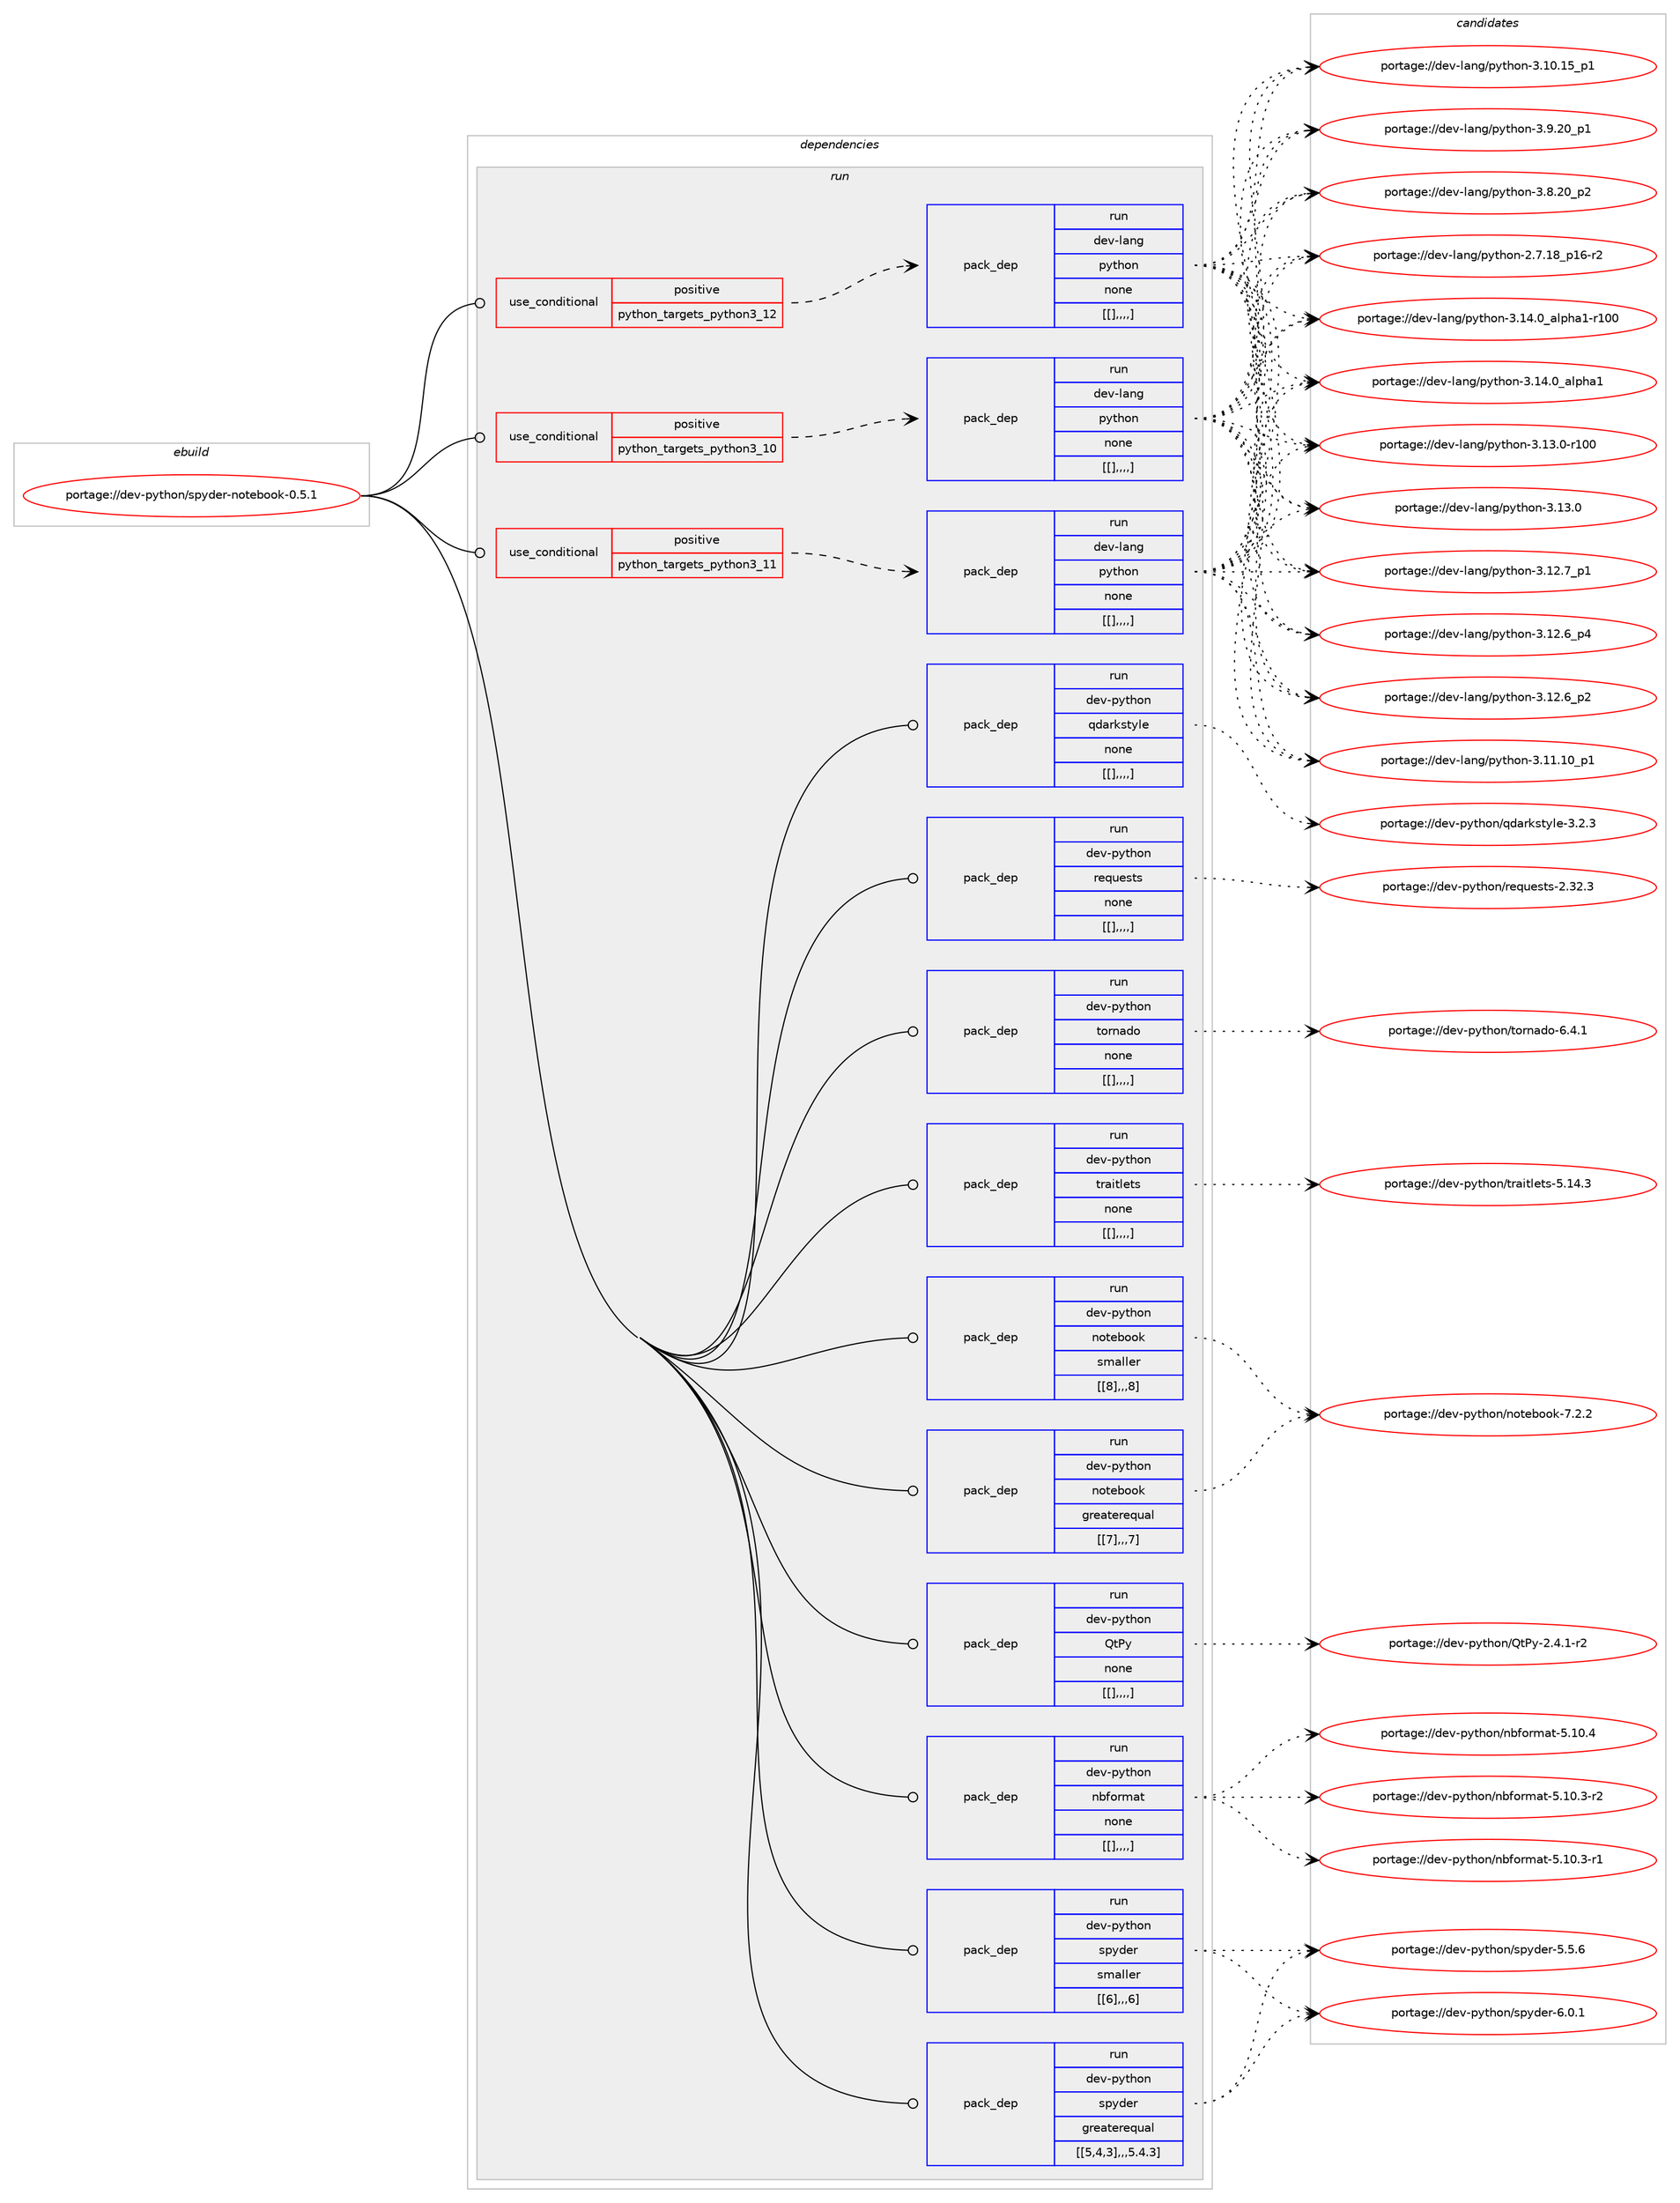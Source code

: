 digraph prolog {

# *************
# Graph options
# *************

newrank=true;
concentrate=true;
compound=true;
graph [rankdir=LR,fontname=Helvetica,fontsize=10,ranksep=1.5];#, ranksep=2.5, nodesep=0.2];
edge  [arrowhead=vee];
node  [fontname=Helvetica,fontsize=10];

# **********
# The ebuild
# **********

subgraph cluster_leftcol {
color=gray;
label=<<i>ebuild</i>>;
id [label="portage://dev-python/spyder-notebook-0.5.1", color=red, width=4, href="../dev-python/spyder-notebook-0.5.1.svg"];
}

# ****************
# The dependencies
# ****************

subgraph cluster_midcol {
color=gray;
label=<<i>dependencies</i>>;
subgraph cluster_compile {
fillcolor="#eeeeee";
style=filled;
label=<<i>compile</i>>;
}
subgraph cluster_compileandrun {
fillcolor="#eeeeee";
style=filled;
label=<<i>compile and run</i>>;
}
subgraph cluster_run {
fillcolor="#eeeeee";
style=filled;
label=<<i>run</i>>;
subgraph cond42874 {
dependency171513 [label=<<TABLE BORDER="0" CELLBORDER="1" CELLSPACING="0" CELLPADDING="4"><TR><TD ROWSPAN="3" CELLPADDING="10">use_conditional</TD></TR><TR><TD>positive</TD></TR><TR><TD>python_targets_python3_10</TD></TR></TABLE>>, shape=none, color=red];
subgraph pack127326 {
dependency171604 [label=<<TABLE BORDER="0" CELLBORDER="1" CELLSPACING="0" CELLPADDING="4" WIDTH="220"><TR><TD ROWSPAN="6" CELLPADDING="30">pack_dep</TD></TR><TR><TD WIDTH="110">run</TD></TR><TR><TD>dev-lang</TD></TR><TR><TD>python</TD></TR><TR><TD>none</TD></TR><TR><TD>[[],,,,]</TD></TR></TABLE>>, shape=none, color=blue];
}
dependency171513:e -> dependency171604:w [weight=20,style="dashed",arrowhead="vee"];
}
id:e -> dependency171513:w [weight=20,style="solid",arrowhead="odot"];
subgraph cond42943 {
dependency171642 [label=<<TABLE BORDER="0" CELLBORDER="1" CELLSPACING="0" CELLPADDING="4"><TR><TD ROWSPAN="3" CELLPADDING="10">use_conditional</TD></TR><TR><TD>positive</TD></TR><TR><TD>python_targets_python3_11</TD></TR></TABLE>>, shape=none, color=red];
subgraph pack127366 {
dependency171663 [label=<<TABLE BORDER="0" CELLBORDER="1" CELLSPACING="0" CELLPADDING="4" WIDTH="220"><TR><TD ROWSPAN="6" CELLPADDING="30">pack_dep</TD></TR><TR><TD WIDTH="110">run</TD></TR><TR><TD>dev-lang</TD></TR><TR><TD>python</TD></TR><TR><TD>none</TD></TR><TR><TD>[[],,,,]</TD></TR></TABLE>>, shape=none, color=blue];
}
dependency171642:e -> dependency171663:w [weight=20,style="dashed",arrowhead="vee"];
}
id:e -> dependency171642:w [weight=20,style="solid",arrowhead="odot"];
subgraph cond42958 {
dependency171718 [label=<<TABLE BORDER="0" CELLBORDER="1" CELLSPACING="0" CELLPADDING="4"><TR><TD ROWSPAN="3" CELLPADDING="10">use_conditional</TD></TR><TR><TD>positive</TD></TR><TR><TD>python_targets_python3_12</TD></TR></TABLE>>, shape=none, color=red];
subgraph pack127470 {
dependency171881 [label=<<TABLE BORDER="0" CELLBORDER="1" CELLSPACING="0" CELLPADDING="4" WIDTH="220"><TR><TD ROWSPAN="6" CELLPADDING="30">pack_dep</TD></TR><TR><TD WIDTH="110">run</TD></TR><TR><TD>dev-lang</TD></TR><TR><TD>python</TD></TR><TR><TD>none</TD></TR><TR><TD>[[],,,,]</TD></TR></TABLE>>, shape=none, color=blue];
}
dependency171718:e -> dependency171881:w [weight=20,style="dashed",arrowhead="vee"];
}
id:e -> dependency171718:w [weight=20,style="solid",arrowhead="odot"];
subgraph pack127520 {
dependency171887 [label=<<TABLE BORDER="0" CELLBORDER="1" CELLSPACING="0" CELLPADDING="4" WIDTH="220"><TR><TD ROWSPAN="6" CELLPADDING="30">pack_dep</TD></TR><TR><TD WIDTH="110">run</TD></TR><TR><TD>dev-python</TD></TR><TR><TD>QtPy</TD></TR><TR><TD>none</TD></TR><TR><TD>[[],,,,]</TD></TR></TABLE>>, shape=none, color=blue];
}
id:e -> dependency171887:w [weight=20,style="solid",arrowhead="odot"];
subgraph pack127540 {
dependency171932 [label=<<TABLE BORDER="0" CELLBORDER="1" CELLSPACING="0" CELLPADDING="4" WIDTH="220"><TR><TD ROWSPAN="6" CELLPADDING="30">pack_dep</TD></TR><TR><TD WIDTH="110">run</TD></TR><TR><TD>dev-python</TD></TR><TR><TD>nbformat</TD></TR><TR><TD>none</TD></TR><TR><TD>[[],,,,]</TD></TR></TABLE>>, shape=none, color=blue];
}
id:e -> dependency171932:w [weight=20,style="solid",arrowhead="odot"];
subgraph pack127555 {
dependency171968 [label=<<TABLE BORDER="0" CELLBORDER="1" CELLSPACING="0" CELLPADDING="4" WIDTH="220"><TR><TD ROWSPAN="6" CELLPADDING="30">pack_dep</TD></TR><TR><TD WIDTH="110">run</TD></TR><TR><TD>dev-python</TD></TR><TR><TD>notebook</TD></TR><TR><TD>greaterequal</TD></TR><TR><TD>[[7],,,7]</TD></TR></TABLE>>, shape=none, color=blue];
}
id:e -> dependency171968:w [weight=20,style="solid",arrowhead="odot"];
subgraph pack127588 {
dependency172092 [label=<<TABLE BORDER="0" CELLBORDER="1" CELLSPACING="0" CELLPADDING="4" WIDTH="220"><TR><TD ROWSPAN="6" CELLPADDING="30">pack_dep</TD></TR><TR><TD WIDTH="110">run</TD></TR><TR><TD>dev-python</TD></TR><TR><TD>notebook</TD></TR><TR><TD>smaller</TD></TR><TR><TD>[[8],,,8]</TD></TR></TABLE>>, shape=none, color=blue];
}
id:e -> dependency172092:w [weight=20,style="solid",arrowhead="odot"];
subgraph pack127651 {
dependency172095 [label=<<TABLE BORDER="0" CELLBORDER="1" CELLSPACING="0" CELLPADDING="4" WIDTH="220"><TR><TD ROWSPAN="6" CELLPADDING="30">pack_dep</TD></TR><TR><TD WIDTH="110">run</TD></TR><TR><TD>dev-python</TD></TR><TR><TD>qdarkstyle</TD></TR><TR><TD>none</TD></TR><TR><TD>[[],,,,]</TD></TR></TABLE>>, shape=none, color=blue];
}
id:e -> dependency172095:w [weight=20,style="solid",arrowhead="odot"];
subgraph pack127655 {
dependency172152 [label=<<TABLE BORDER="0" CELLBORDER="1" CELLSPACING="0" CELLPADDING="4" WIDTH="220"><TR><TD ROWSPAN="6" CELLPADDING="30">pack_dep</TD></TR><TR><TD WIDTH="110">run</TD></TR><TR><TD>dev-python</TD></TR><TR><TD>requests</TD></TR><TR><TD>none</TD></TR><TR><TD>[[],,,,]</TD></TR></TABLE>>, shape=none, color=blue];
}
id:e -> dependency172152:w [weight=20,style="solid",arrowhead="odot"];
subgraph pack127701 {
dependency172169 [label=<<TABLE BORDER="0" CELLBORDER="1" CELLSPACING="0" CELLPADDING="4" WIDTH="220"><TR><TD ROWSPAN="6" CELLPADDING="30">pack_dep</TD></TR><TR><TD WIDTH="110">run</TD></TR><TR><TD>dev-python</TD></TR><TR><TD>spyder</TD></TR><TR><TD>greaterequal</TD></TR><TR><TD>[[5,4,3],,,5.4.3]</TD></TR></TABLE>>, shape=none, color=blue];
}
id:e -> dependency172169:w [weight=20,style="solid",arrowhead="odot"];
subgraph pack127718 {
dependency172197 [label=<<TABLE BORDER="0" CELLBORDER="1" CELLSPACING="0" CELLPADDING="4" WIDTH="220"><TR><TD ROWSPAN="6" CELLPADDING="30">pack_dep</TD></TR><TR><TD WIDTH="110">run</TD></TR><TR><TD>dev-python</TD></TR><TR><TD>spyder</TD></TR><TR><TD>smaller</TD></TR><TR><TD>[[6],,,6]</TD></TR></TABLE>>, shape=none, color=blue];
}
id:e -> dependency172197:w [weight=20,style="solid",arrowhead="odot"];
subgraph pack127744 {
dependency172234 [label=<<TABLE BORDER="0" CELLBORDER="1" CELLSPACING="0" CELLPADDING="4" WIDTH="220"><TR><TD ROWSPAN="6" CELLPADDING="30">pack_dep</TD></TR><TR><TD WIDTH="110">run</TD></TR><TR><TD>dev-python</TD></TR><TR><TD>tornado</TD></TR><TR><TD>none</TD></TR><TR><TD>[[],,,,]</TD></TR></TABLE>>, shape=none, color=blue];
}
id:e -> dependency172234:w [weight=20,style="solid",arrowhead="odot"];
subgraph pack127746 {
dependency172252 [label=<<TABLE BORDER="0" CELLBORDER="1" CELLSPACING="0" CELLPADDING="4" WIDTH="220"><TR><TD ROWSPAN="6" CELLPADDING="30">pack_dep</TD></TR><TR><TD WIDTH="110">run</TD></TR><TR><TD>dev-python</TD></TR><TR><TD>traitlets</TD></TR><TR><TD>none</TD></TR><TR><TD>[[],,,,]</TD></TR></TABLE>>, shape=none, color=blue];
}
id:e -> dependency172252:w [weight=20,style="solid",arrowhead="odot"];
}
}

# **************
# The candidates
# **************

subgraph cluster_choices {
rank=same;
color=gray;
label=<<i>candidates</i>>;

subgraph choice127453 {
color=black;
nodesep=1;
choice100101118451089711010347112121116104111110455146495246489597108112104974945114494848 [label="portage://dev-lang/python-3.14.0_alpha1-r100", color=red, width=4,href="../dev-lang/python-3.14.0_alpha1-r100.svg"];
choice1001011184510897110103471121211161041111104551464952464895971081121049749 [label="portage://dev-lang/python-3.14.0_alpha1", color=red, width=4,href="../dev-lang/python-3.14.0_alpha1.svg"];
choice1001011184510897110103471121211161041111104551464951464845114494848 [label="portage://dev-lang/python-3.13.0-r100", color=red, width=4,href="../dev-lang/python-3.13.0-r100.svg"];
choice10010111845108971101034711212111610411111045514649514648 [label="portage://dev-lang/python-3.13.0", color=red, width=4,href="../dev-lang/python-3.13.0.svg"];
choice100101118451089711010347112121116104111110455146495046559511249 [label="portage://dev-lang/python-3.12.7_p1", color=red, width=4,href="../dev-lang/python-3.12.7_p1.svg"];
choice100101118451089711010347112121116104111110455146495046549511252 [label="portage://dev-lang/python-3.12.6_p4", color=red, width=4,href="../dev-lang/python-3.12.6_p4.svg"];
choice100101118451089711010347112121116104111110455146495046549511250 [label="portage://dev-lang/python-3.12.6_p2", color=red, width=4,href="../dev-lang/python-3.12.6_p2.svg"];
choice10010111845108971101034711212111610411111045514649494649489511249 [label="portage://dev-lang/python-3.11.10_p1", color=red, width=4,href="../dev-lang/python-3.11.10_p1.svg"];
choice10010111845108971101034711212111610411111045514649484649539511249 [label="portage://dev-lang/python-3.10.15_p1", color=red, width=4,href="../dev-lang/python-3.10.15_p1.svg"];
choice100101118451089711010347112121116104111110455146574650489511249 [label="portage://dev-lang/python-3.9.20_p1", color=red, width=4,href="../dev-lang/python-3.9.20_p1.svg"];
choice100101118451089711010347112121116104111110455146564650489511250 [label="portage://dev-lang/python-3.8.20_p2", color=red, width=4,href="../dev-lang/python-3.8.20_p2.svg"];
choice100101118451089711010347112121116104111110455046554649569511249544511450 [label="portage://dev-lang/python-2.7.18_p16-r2", color=red, width=4,href="../dev-lang/python-2.7.18_p16-r2.svg"];
dependency171604:e -> choice100101118451089711010347112121116104111110455146495246489597108112104974945114494848:w [style=dotted,weight="100"];
dependency171604:e -> choice1001011184510897110103471121211161041111104551464952464895971081121049749:w [style=dotted,weight="100"];
dependency171604:e -> choice1001011184510897110103471121211161041111104551464951464845114494848:w [style=dotted,weight="100"];
dependency171604:e -> choice10010111845108971101034711212111610411111045514649514648:w [style=dotted,weight="100"];
dependency171604:e -> choice100101118451089711010347112121116104111110455146495046559511249:w [style=dotted,weight="100"];
dependency171604:e -> choice100101118451089711010347112121116104111110455146495046549511252:w [style=dotted,weight="100"];
dependency171604:e -> choice100101118451089711010347112121116104111110455146495046549511250:w [style=dotted,weight="100"];
dependency171604:e -> choice10010111845108971101034711212111610411111045514649494649489511249:w [style=dotted,weight="100"];
dependency171604:e -> choice10010111845108971101034711212111610411111045514649484649539511249:w [style=dotted,weight="100"];
dependency171604:e -> choice100101118451089711010347112121116104111110455146574650489511249:w [style=dotted,weight="100"];
dependency171604:e -> choice100101118451089711010347112121116104111110455146564650489511250:w [style=dotted,weight="100"];
dependency171604:e -> choice100101118451089711010347112121116104111110455046554649569511249544511450:w [style=dotted,weight="100"];
}
subgraph choice127475 {
color=black;
nodesep=1;
choice100101118451089711010347112121116104111110455146495246489597108112104974945114494848 [label="portage://dev-lang/python-3.14.0_alpha1-r100", color=red, width=4,href="../dev-lang/python-3.14.0_alpha1-r100.svg"];
choice1001011184510897110103471121211161041111104551464952464895971081121049749 [label="portage://dev-lang/python-3.14.0_alpha1", color=red, width=4,href="../dev-lang/python-3.14.0_alpha1.svg"];
choice1001011184510897110103471121211161041111104551464951464845114494848 [label="portage://dev-lang/python-3.13.0-r100", color=red, width=4,href="../dev-lang/python-3.13.0-r100.svg"];
choice10010111845108971101034711212111610411111045514649514648 [label="portage://dev-lang/python-3.13.0", color=red, width=4,href="../dev-lang/python-3.13.0.svg"];
choice100101118451089711010347112121116104111110455146495046559511249 [label="portage://dev-lang/python-3.12.7_p1", color=red, width=4,href="../dev-lang/python-3.12.7_p1.svg"];
choice100101118451089711010347112121116104111110455146495046549511252 [label="portage://dev-lang/python-3.12.6_p4", color=red, width=4,href="../dev-lang/python-3.12.6_p4.svg"];
choice100101118451089711010347112121116104111110455146495046549511250 [label="portage://dev-lang/python-3.12.6_p2", color=red, width=4,href="../dev-lang/python-3.12.6_p2.svg"];
choice10010111845108971101034711212111610411111045514649494649489511249 [label="portage://dev-lang/python-3.11.10_p1", color=red, width=4,href="../dev-lang/python-3.11.10_p1.svg"];
choice10010111845108971101034711212111610411111045514649484649539511249 [label="portage://dev-lang/python-3.10.15_p1", color=red, width=4,href="../dev-lang/python-3.10.15_p1.svg"];
choice100101118451089711010347112121116104111110455146574650489511249 [label="portage://dev-lang/python-3.9.20_p1", color=red, width=4,href="../dev-lang/python-3.9.20_p1.svg"];
choice100101118451089711010347112121116104111110455146564650489511250 [label="portage://dev-lang/python-3.8.20_p2", color=red, width=4,href="../dev-lang/python-3.8.20_p2.svg"];
choice100101118451089711010347112121116104111110455046554649569511249544511450 [label="portage://dev-lang/python-2.7.18_p16-r2", color=red, width=4,href="../dev-lang/python-2.7.18_p16-r2.svg"];
dependency171663:e -> choice100101118451089711010347112121116104111110455146495246489597108112104974945114494848:w [style=dotted,weight="100"];
dependency171663:e -> choice1001011184510897110103471121211161041111104551464952464895971081121049749:w [style=dotted,weight="100"];
dependency171663:e -> choice1001011184510897110103471121211161041111104551464951464845114494848:w [style=dotted,weight="100"];
dependency171663:e -> choice10010111845108971101034711212111610411111045514649514648:w [style=dotted,weight="100"];
dependency171663:e -> choice100101118451089711010347112121116104111110455146495046559511249:w [style=dotted,weight="100"];
dependency171663:e -> choice100101118451089711010347112121116104111110455146495046549511252:w [style=dotted,weight="100"];
dependency171663:e -> choice100101118451089711010347112121116104111110455146495046549511250:w [style=dotted,weight="100"];
dependency171663:e -> choice10010111845108971101034711212111610411111045514649494649489511249:w [style=dotted,weight="100"];
dependency171663:e -> choice10010111845108971101034711212111610411111045514649484649539511249:w [style=dotted,weight="100"];
dependency171663:e -> choice100101118451089711010347112121116104111110455146574650489511249:w [style=dotted,weight="100"];
dependency171663:e -> choice100101118451089711010347112121116104111110455146564650489511250:w [style=dotted,weight="100"];
dependency171663:e -> choice100101118451089711010347112121116104111110455046554649569511249544511450:w [style=dotted,weight="100"];
}
subgraph choice127503 {
color=black;
nodesep=1;
choice100101118451089711010347112121116104111110455146495246489597108112104974945114494848 [label="portage://dev-lang/python-3.14.0_alpha1-r100", color=red, width=4,href="../dev-lang/python-3.14.0_alpha1-r100.svg"];
choice1001011184510897110103471121211161041111104551464952464895971081121049749 [label="portage://dev-lang/python-3.14.0_alpha1", color=red, width=4,href="../dev-lang/python-3.14.0_alpha1.svg"];
choice1001011184510897110103471121211161041111104551464951464845114494848 [label="portage://dev-lang/python-3.13.0-r100", color=red, width=4,href="../dev-lang/python-3.13.0-r100.svg"];
choice10010111845108971101034711212111610411111045514649514648 [label="portage://dev-lang/python-3.13.0", color=red, width=4,href="../dev-lang/python-3.13.0.svg"];
choice100101118451089711010347112121116104111110455146495046559511249 [label="portage://dev-lang/python-3.12.7_p1", color=red, width=4,href="../dev-lang/python-3.12.7_p1.svg"];
choice100101118451089711010347112121116104111110455146495046549511252 [label="portage://dev-lang/python-3.12.6_p4", color=red, width=4,href="../dev-lang/python-3.12.6_p4.svg"];
choice100101118451089711010347112121116104111110455146495046549511250 [label="portage://dev-lang/python-3.12.6_p2", color=red, width=4,href="../dev-lang/python-3.12.6_p2.svg"];
choice10010111845108971101034711212111610411111045514649494649489511249 [label="portage://dev-lang/python-3.11.10_p1", color=red, width=4,href="../dev-lang/python-3.11.10_p1.svg"];
choice10010111845108971101034711212111610411111045514649484649539511249 [label="portage://dev-lang/python-3.10.15_p1", color=red, width=4,href="../dev-lang/python-3.10.15_p1.svg"];
choice100101118451089711010347112121116104111110455146574650489511249 [label="portage://dev-lang/python-3.9.20_p1", color=red, width=4,href="../dev-lang/python-3.9.20_p1.svg"];
choice100101118451089711010347112121116104111110455146564650489511250 [label="portage://dev-lang/python-3.8.20_p2", color=red, width=4,href="../dev-lang/python-3.8.20_p2.svg"];
choice100101118451089711010347112121116104111110455046554649569511249544511450 [label="portage://dev-lang/python-2.7.18_p16-r2", color=red, width=4,href="../dev-lang/python-2.7.18_p16-r2.svg"];
dependency171881:e -> choice100101118451089711010347112121116104111110455146495246489597108112104974945114494848:w [style=dotted,weight="100"];
dependency171881:e -> choice1001011184510897110103471121211161041111104551464952464895971081121049749:w [style=dotted,weight="100"];
dependency171881:e -> choice1001011184510897110103471121211161041111104551464951464845114494848:w [style=dotted,weight="100"];
dependency171881:e -> choice10010111845108971101034711212111610411111045514649514648:w [style=dotted,weight="100"];
dependency171881:e -> choice100101118451089711010347112121116104111110455146495046559511249:w [style=dotted,weight="100"];
dependency171881:e -> choice100101118451089711010347112121116104111110455146495046549511252:w [style=dotted,weight="100"];
dependency171881:e -> choice100101118451089711010347112121116104111110455146495046549511250:w [style=dotted,weight="100"];
dependency171881:e -> choice10010111845108971101034711212111610411111045514649494649489511249:w [style=dotted,weight="100"];
dependency171881:e -> choice10010111845108971101034711212111610411111045514649484649539511249:w [style=dotted,weight="100"];
dependency171881:e -> choice100101118451089711010347112121116104111110455146574650489511249:w [style=dotted,weight="100"];
dependency171881:e -> choice100101118451089711010347112121116104111110455146564650489511250:w [style=dotted,weight="100"];
dependency171881:e -> choice100101118451089711010347112121116104111110455046554649569511249544511450:w [style=dotted,weight="100"];
}
subgraph choice127513 {
color=black;
nodesep=1;
choice100101118451121211161041111104781116801214550465246494511450 [label="portage://dev-python/QtPy-2.4.1-r2", color=red, width=4,href="../dev-python/QtPy-2.4.1-r2.svg"];
dependency171887:e -> choice100101118451121211161041111104781116801214550465246494511450:w [style=dotted,weight="100"];
}
subgraph choice127525 {
color=black;
nodesep=1;
choice1001011184511212111610411111047110981021111141099711645534649484652 [label="portage://dev-python/nbformat-5.10.4", color=red, width=4,href="../dev-python/nbformat-5.10.4.svg"];
choice10010111845112121116104111110471109810211111410997116455346494846514511450 [label="portage://dev-python/nbformat-5.10.3-r2", color=red, width=4,href="../dev-python/nbformat-5.10.3-r2.svg"];
choice10010111845112121116104111110471109810211111410997116455346494846514511449 [label="portage://dev-python/nbformat-5.10.3-r1", color=red, width=4,href="../dev-python/nbformat-5.10.3-r1.svg"];
dependency171932:e -> choice1001011184511212111610411111047110981021111141099711645534649484652:w [style=dotted,weight="100"];
dependency171932:e -> choice10010111845112121116104111110471109810211111410997116455346494846514511450:w [style=dotted,weight="100"];
dependency171932:e -> choice10010111845112121116104111110471109810211111410997116455346494846514511449:w [style=dotted,weight="100"];
}
subgraph choice127527 {
color=black;
nodesep=1;
choice100101118451121211161041111104711011111610198111111107455546504650 [label="portage://dev-python/notebook-7.2.2", color=red, width=4,href="../dev-python/notebook-7.2.2.svg"];
dependency171968:e -> choice100101118451121211161041111104711011111610198111111107455546504650:w [style=dotted,weight="100"];
}
subgraph choice127541 {
color=black;
nodesep=1;
choice100101118451121211161041111104711011111610198111111107455546504650 [label="portage://dev-python/notebook-7.2.2", color=red, width=4,href="../dev-python/notebook-7.2.2.svg"];
dependency172092:e -> choice100101118451121211161041111104711011111610198111111107455546504650:w [style=dotted,weight="100"];
}
subgraph choice127554 {
color=black;
nodesep=1;
choice100101118451121211161041111104711310097114107115116121108101455146504651 [label="portage://dev-python/qdarkstyle-3.2.3", color=red, width=4,href="../dev-python/qdarkstyle-3.2.3.svg"];
dependency172095:e -> choice100101118451121211161041111104711310097114107115116121108101455146504651:w [style=dotted,weight="100"];
}
subgraph choice127557 {
color=black;
nodesep=1;
choice100101118451121211161041111104711410111311710111511611545504651504651 [label="portage://dev-python/requests-2.32.3", color=red, width=4,href="../dev-python/requests-2.32.3.svg"];
dependency172152:e -> choice100101118451121211161041111104711410111311710111511611545504651504651:w [style=dotted,weight="100"];
}
subgraph choice127570 {
color=black;
nodesep=1;
choice1001011184511212111610411111047115112121100101114455446484649 [label="portage://dev-python/spyder-6.0.1", color=red, width=4,href="../dev-python/spyder-6.0.1.svg"];
choice1001011184511212111610411111047115112121100101114455346534654 [label="portage://dev-python/spyder-5.5.6", color=red, width=4,href="../dev-python/spyder-5.5.6.svg"];
dependency172169:e -> choice1001011184511212111610411111047115112121100101114455446484649:w [style=dotted,weight="100"];
dependency172169:e -> choice1001011184511212111610411111047115112121100101114455346534654:w [style=dotted,weight="100"];
}
subgraph choice127573 {
color=black;
nodesep=1;
choice1001011184511212111610411111047115112121100101114455446484649 [label="portage://dev-python/spyder-6.0.1", color=red, width=4,href="../dev-python/spyder-6.0.1.svg"];
choice1001011184511212111610411111047115112121100101114455346534654 [label="portage://dev-python/spyder-5.5.6", color=red, width=4,href="../dev-python/spyder-5.5.6.svg"];
dependency172197:e -> choice1001011184511212111610411111047115112121100101114455446484649:w [style=dotted,weight="100"];
dependency172197:e -> choice1001011184511212111610411111047115112121100101114455346534654:w [style=dotted,weight="100"];
}
subgraph choice127588 {
color=black;
nodesep=1;
choice100101118451121211161041111104711611111411097100111455446524649 [label="portage://dev-python/tornado-6.4.1", color=red, width=4,href="../dev-python/tornado-6.4.1.svg"];
dependency172234:e -> choice100101118451121211161041111104711611111411097100111455446524649:w [style=dotted,weight="100"];
}
subgraph choice127591 {
color=black;
nodesep=1;
choice10010111845112121116104111110471161149710511610810111611545534649524651 [label="portage://dev-python/traitlets-5.14.3", color=red, width=4,href="../dev-python/traitlets-5.14.3.svg"];
dependency172252:e -> choice10010111845112121116104111110471161149710511610810111611545534649524651:w [style=dotted,weight="100"];
}
}

}
